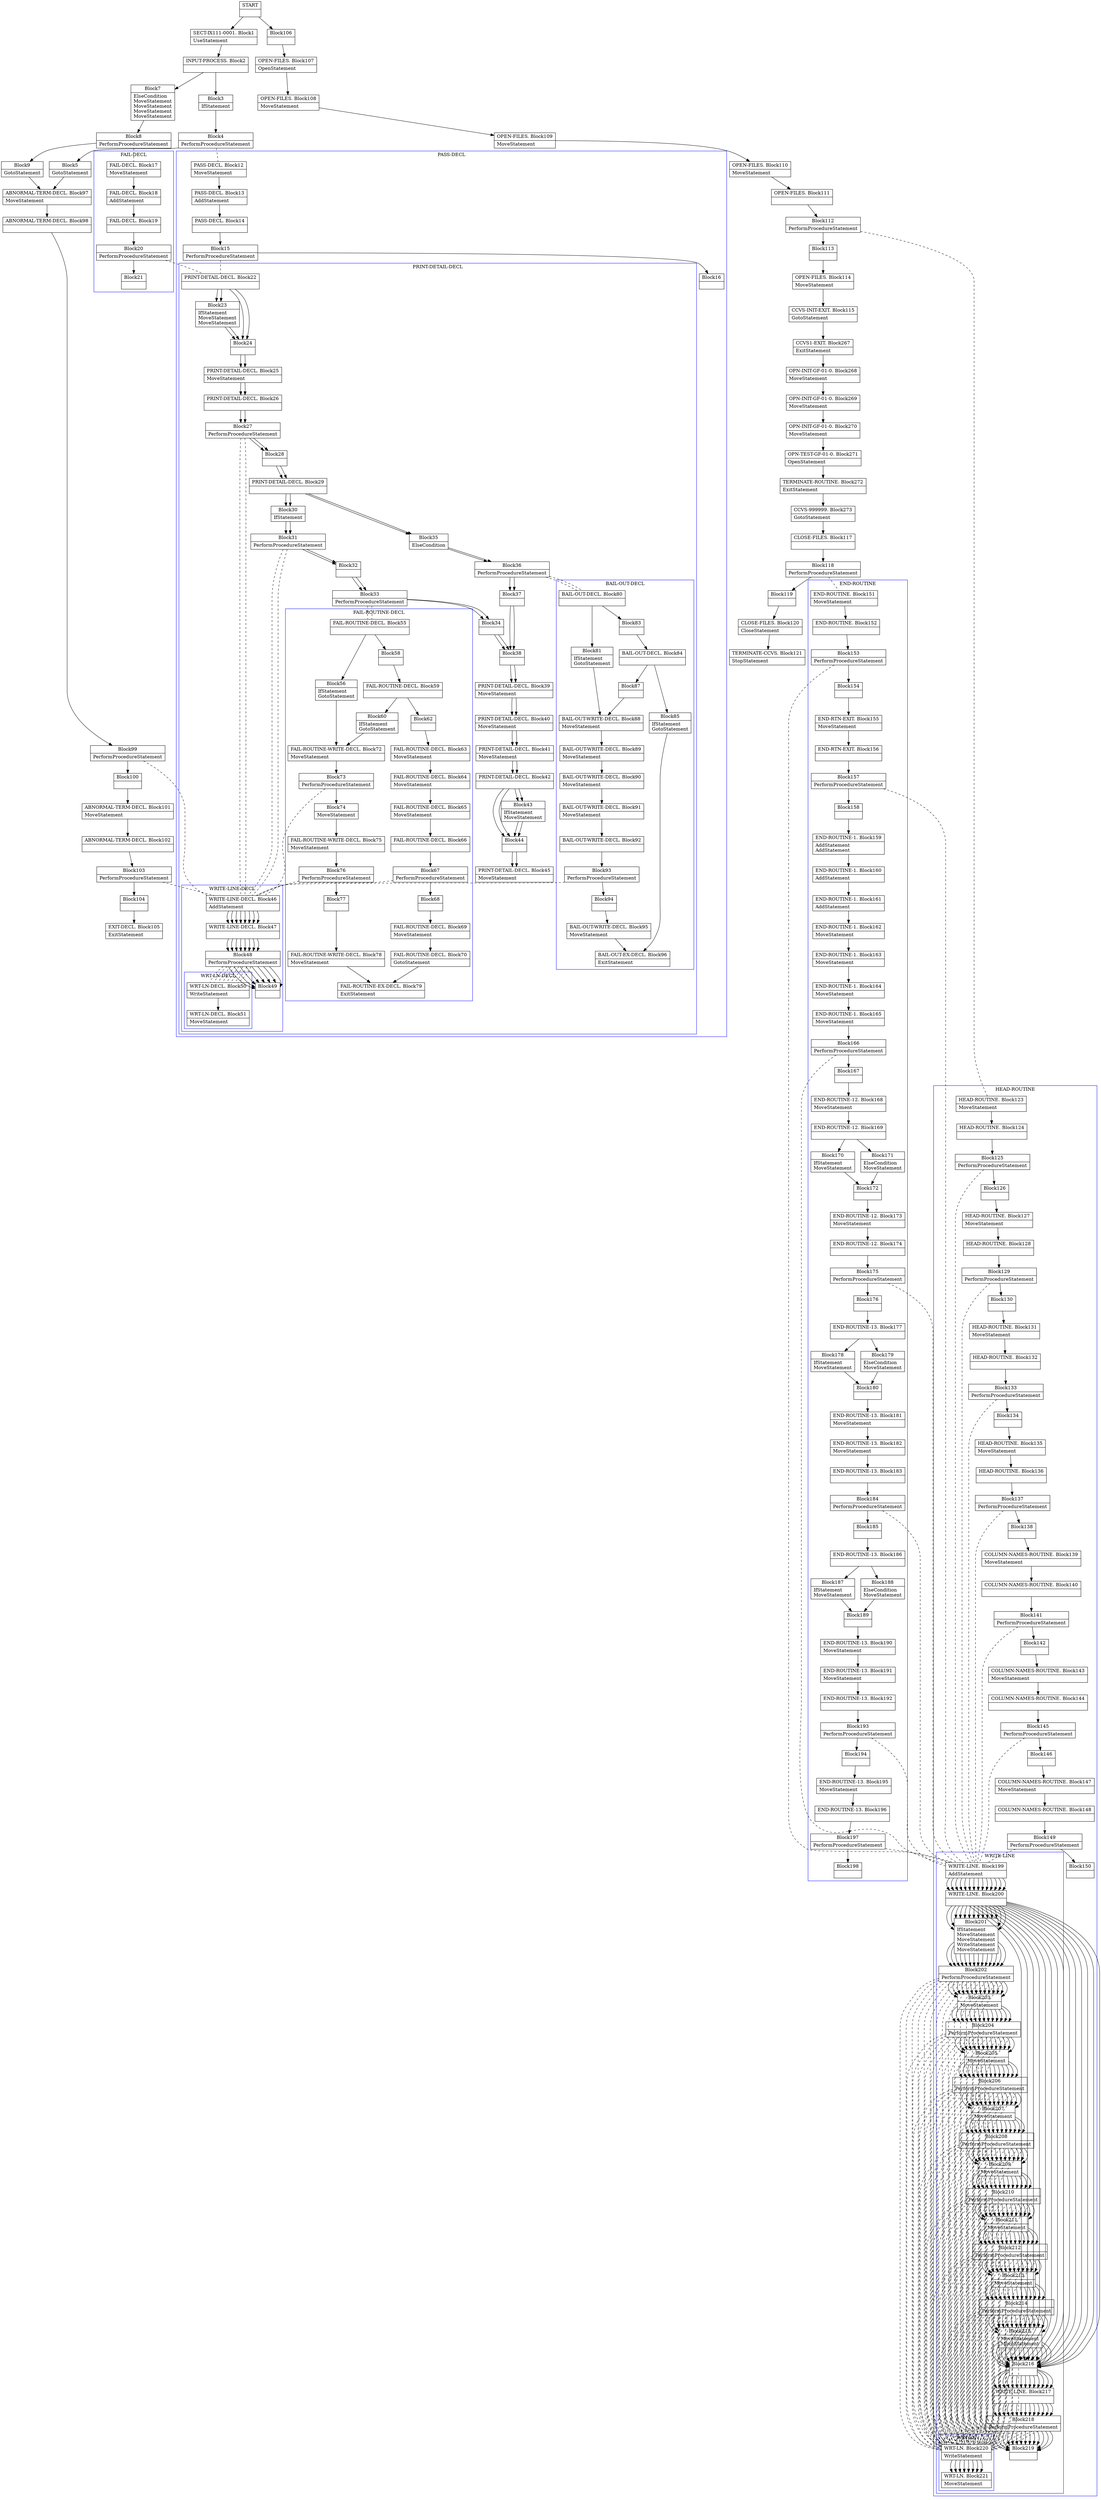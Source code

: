 digraph Cfg {
compound=true;
node [
shape = "record"
]

edge [
arrowtail = "empty"
]
Block0 [
label = "{START|}"
]
Block1 [
label = "{SECT-IX111-0001. Block1|UseStatement\l}"
]
Block2 [
label = "{INPUT-PROCESS. Block2|}"
]
Block3 [
label = "{Block3|IfStatement\l}"
]
Block4 [
label = "{Block4|PerformProcedureStatement\l}"
]
subgraph cluster_1{
color = blue;
label = "PASS-DECL";
Block12 [
label = "{PASS-DECL. Block12|MoveStatement\l}"
]
Block13 [
label = "{PASS-DECL. Block13|AddStatement\l}"
]
Block14 [
label = "{PASS-DECL. Block14|}"
]
Block15 [
label = "{Block15|PerformProcedureStatement\l}"
]
subgraph cluster_3{
color = blue;
label = "PRINT-DETAIL-DECL";
Block22 [
label = "{PRINT-DETAIL-DECL. Block22|}"
]
Block23 [
label = "{Block23|IfStatement\lMoveStatement\lMoveStatement\l}"
]
Block24 [
label = "{Block24|}"
]
Block25 [
label = "{PRINT-DETAIL-DECL. Block25|MoveStatement\l}"
]
Block26 [
label = "{PRINT-DETAIL-DECL. Block26|}"
]
Block27 [
label = "{Block27|PerformProcedureStatement\l}"
]
subgraph cluster_5{
color = blue;
label = "WRITE-LINE-DECL";
Block46 [
label = "{WRITE-LINE-DECL. Block46|AddStatement\l}"
]
Block47 [
label = "{WRITE-LINE-DECL. Block47|}"
]
Block48 [
label = "{Block48|PerformProcedureStatement\l}"
]
subgraph cluster_9{
color = blue;
label = "WRT-LN-DECL";
Block50 [
label = "{WRT-LN-DECL. Block50|WriteStatement\l}"
]
Block51 [
label = "{WRT-LN-DECL. Block51|MoveStatement\l}"
]
Block50 -> Block51

}
Block48 -> Block50 [style=dashed, arrowhead=none]

Block49 [
label = "{Block49|}"
]
Block46 -> Block47
Block47 -> Block48
Block48 -> Block49

}
Block27 -> Block46 [style=dashed, arrowhead=none]

Block28 [
label = "{Block28|}"
]
Block29 [
label = "{PRINT-DETAIL-DECL. Block29|}"
]
Block30 [
label = "{Block30|IfStatement\l}"
]
Block31 [
label = "{Block31|PerformProcedureStatement\l}"
]
subgraph cluster_6{
color = blue;
label = "WRITE-LINE-DECL";
Block46 [
label = "{WRITE-LINE-DECL. Block46|AddStatement\l}"
]
Block47 [
label = "{WRITE-LINE-DECL. Block47|}"
]
Block48 [
label = "{Block48|PerformProcedureStatement\l}"
]
Block48 -> Block50 [style=dashed, arrowhead=none]

Block49 [
label = "{Block49|}"
]
Block46 -> Block47
Block47 -> Block48
Block48 -> Block49

}
Block31 -> Block46 [style=dashed, arrowhead=none]

Block32 [
label = "{Block32|}"
]
Block33 [
label = "{Block33|PerformProcedureStatement\l}"
]
subgraph cluster_7{
color = blue;
label = "FAIL-ROUTINE-DECL";
Block55 [
label = "{FAIL-ROUTINE-DECL. Block55|}"
]
Block56 [
label = "{Block56|IfStatement\lGotoStatement\l}"
]
Block72 [
label = "{FAIL-ROUTINE-WRITE-DECL. Block72|MoveStatement\l}"
]
Block73 [
label = "{Block73|PerformProcedureStatement\l}"
]
subgraph cluster_12{
color = blue;
label = "WRITE-LINE-DECL";
Block46 [
label = "{WRITE-LINE-DECL. Block46|AddStatement\l}"
]
Block47 [
label = "{WRITE-LINE-DECL. Block47|}"
]
Block48 [
label = "{Block48|PerformProcedureStatement\l}"
]
Block48 -> Block50 [style=dashed, arrowhead=none]

Block49 [
label = "{Block49|}"
]
Block46 -> Block47
Block47 -> Block48
Block48 -> Block49

}
Block73 -> Block46 [style=dashed, arrowhead=none]

Block74 [
label = "{Block74|MoveStatement\l}"
]
Block75 [
label = "{FAIL-ROUTINE-WRITE-DECL. Block75|MoveStatement\l}"
]
Block76 [
label = "{Block76|PerformProcedureStatement\l}"
]
subgraph cluster_13{
color = blue;
label = "WRITE-LINE-DECL";
Block46 [
label = "{WRITE-LINE-DECL. Block46|AddStatement\l}"
]
Block47 [
label = "{WRITE-LINE-DECL. Block47|}"
]
Block48 [
label = "{Block48|PerformProcedureStatement\l}"
]
Block48 -> Block50 [style=dashed, arrowhead=none]

Block49 [
label = "{Block49|}"
]
Block46 -> Block47
Block47 -> Block48
Block48 -> Block49

}
Block76 -> Block46 [style=dashed, arrowhead=none]

Block77 [
label = "{Block77|}"
]
Block78 [
label = "{FAIL-ROUTINE-WRITE-DECL. Block78|MoveStatement\l}"
]
Block79 [
label = "{FAIL-ROUTINE-EX-DECL. Block79|ExitStatement\l}"
]
Block58 [
label = "{Block58|}"
]
Block59 [
label = "{FAIL-ROUTINE-DECL. Block59|}"
]
Block60 [
label = "{Block60|IfStatement\lGotoStatement\l}"
]
Block62 [
label = "{Block62|}"
]
Block63 [
label = "{FAIL-ROUTINE-DECL. Block63|MoveStatement\l}"
]
Block64 [
label = "{FAIL-ROUTINE-DECL. Block64|MoveStatement\l}"
]
Block65 [
label = "{FAIL-ROUTINE-DECL. Block65|MoveStatement\l}"
]
Block66 [
label = "{FAIL-ROUTINE-DECL. Block66|}"
]
Block67 [
label = "{Block67|PerformProcedureStatement\l}"
]
subgraph cluster_11{
color = blue;
label = "WRITE-LINE-DECL";
Block46 [
label = "{WRITE-LINE-DECL. Block46|AddStatement\l}"
]
Block47 [
label = "{WRITE-LINE-DECL. Block47|}"
]
Block48 [
label = "{Block48|PerformProcedureStatement\l}"
]
Block48 -> Block50 [style=dashed, arrowhead=none]

Block49 [
label = "{Block49|}"
]
Block46 -> Block47
Block47 -> Block48
Block48 -> Block49

}
Block67 -> Block46 [style=dashed, arrowhead=none]

Block68 [
label = "{Block68|}"
]
Block69 [
label = "{FAIL-ROUTINE-DECL. Block69|MoveStatement\l}"
]
Block70 [
label = "{FAIL-ROUTINE-DECL. Block70|GotoStatement\l}"
]
Block55 -> Block56
Block55 -> Block58
Block56 -> Block72
Block72 -> Block73
Block73 -> Block74
Block74 -> Block75
Block75 -> Block76
Block76 -> Block77
Block77 -> Block78
Block78 -> Block79
Block58 -> Block59
Block59 -> Block60
Block59 -> Block62
Block60 -> Block72
Block62 -> Block63
Block63 -> Block64
Block64 -> Block65
Block65 -> Block66
Block66 -> Block67
Block67 -> Block68
Block68 -> Block69
Block69 -> Block70
Block70 -> Block79

}
Block33 -> Block55 [style=dashed, arrowhead=none]

Block34 [
label = "{Block34|}"
]
Block38 [
label = "{Block38|}"
]
Block39 [
label = "{PRINT-DETAIL-DECL. Block39|MoveStatement\l}"
]
Block40 [
label = "{PRINT-DETAIL-DECL. Block40|MoveStatement\l}"
]
Block41 [
label = "{PRINT-DETAIL-DECL. Block41|MoveStatement\l}"
]
Block42 [
label = "{PRINT-DETAIL-DECL. Block42|}"
]
Block43 [
label = "{Block43|IfStatement\lMoveStatement\l}"
]
Block44 [
label = "{Block44|}"
]
Block45 [
label = "{PRINT-DETAIL-DECL. Block45|MoveStatement\l}"
]
Block35 [
label = "{Block35|ElseCondition\l}"
]
Block36 [
label = "{Block36|PerformProcedureStatement\l}"
]
subgraph cluster_8{
color = blue;
label = "BAIL-OUT-DECL";
Block80 [
label = "{BAIL-OUT-DECL. Block80|}"
]
Block81 [
label = "{Block81|IfStatement\lGotoStatement\l}"
]
Block88 [
label = "{BAIL-OUT-WRITE-DECL. Block88|MoveStatement\l}"
]
Block89 [
label = "{BAIL-OUT-WRITE-DECL. Block89|MoveStatement\l}"
]
Block90 [
label = "{BAIL-OUT-WRITE-DECL. Block90|MoveStatement\l}"
]
Block91 [
label = "{BAIL-OUT-WRITE-DECL. Block91|MoveStatement\l}"
]
Block92 [
label = "{BAIL-OUT-WRITE-DECL. Block92|}"
]
Block93 [
label = "{Block93|PerformProcedureStatement\l}"
]
subgraph cluster_14{
color = blue;
label = "WRITE-LINE-DECL";
Block46 [
label = "{WRITE-LINE-DECL. Block46|AddStatement\l}"
]
Block47 [
label = "{WRITE-LINE-DECL. Block47|}"
]
Block48 [
label = "{Block48|PerformProcedureStatement\l}"
]
Block48 -> Block50 [style=dashed, arrowhead=none]

Block49 [
label = "{Block49|}"
]
Block46 -> Block47
Block47 -> Block48
Block48 -> Block49

}
Block93 -> Block46 [style=dashed, arrowhead=none]

Block94 [
label = "{Block94|}"
]
Block95 [
label = "{BAIL-OUT-WRITE-DECL. Block95|MoveStatement\l}"
]
Block96 [
label = "{BAIL-OUT-EX-DECL. Block96|ExitStatement\l}"
]
Block83 [
label = "{Block83|}"
]
Block84 [
label = "{BAIL-OUT-DECL. Block84|}"
]
Block85 [
label = "{Block85|IfStatement\lGotoStatement\l}"
]
Block87 [
label = "{Block87|}"
]
Block80 -> Block81
Block80 -> Block83
Block81 -> Block88
Block88 -> Block89
Block89 -> Block90
Block90 -> Block91
Block91 -> Block92
Block92 -> Block93
Block93 -> Block94
Block94 -> Block95
Block95 -> Block96
Block83 -> Block84
Block84 -> Block85
Block84 -> Block87
Block85 -> Block96
Block87 -> Block88

}
Block36 -> Block80 [style=dashed, arrowhead=none]

Block37 [
label = "{Block37|}"
]
Block22 -> Block23
Block22 -> Block24
Block23 -> Block24
Block24 -> Block25
Block25 -> Block26
Block26 -> Block27
Block27 -> Block28
Block28 -> Block29
Block29 -> Block30
Block29 -> Block35
Block30 -> Block31
Block31 -> Block32
Block32 -> Block33
Block33 -> Block34
Block34 -> Block38
Block38 -> Block39
Block39 -> Block40
Block40 -> Block41
Block41 -> Block42
Block42 -> Block43
Block42 -> Block44
Block43 -> Block44
Block44 -> Block45
Block35 -> Block36
Block36 -> Block37
Block37 -> Block38

}
Block15 -> Block22 [style=dashed, arrowhead=none]

Block16 [
label = "{Block16|}"
]
Block12 -> Block13
Block13 -> Block14
Block14 -> Block15
Block15 -> Block16

}
Block4 -> Block12 [style=dashed, arrowhead=none]

Block5 [
label = "{Block5|GotoStatement\l}"
]
Block97 [
label = "{ABNORMAL-TERM-DECL. Block97|MoveStatement\l}"
]
Block98 [
label = "{ABNORMAL-TERM-DECL. Block98|}"
]
Block99 [
label = "{Block99|PerformProcedureStatement\l}"
]
subgraph cluster_15{
color = blue;
label = "WRITE-LINE-DECL";
Block46 [
label = "{WRITE-LINE-DECL. Block46|AddStatement\l}"
]
Block47 [
label = "{WRITE-LINE-DECL. Block47|}"
]
Block48 [
label = "{Block48|PerformProcedureStatement\l}"
]
Block48 -> Block50 [style=dashed, arrowhead=none]

Block49 [
label = "{Block49|}"
]
Block46 -> Block47
Block47 -> Block48
Block48 -> Block49

}
Block99 -> Block46 [style=dashed, arrowhead=none]

Block100 [
label = "{Block100|}"
]
Block101 [
label = "{ABNORMAL-TERM-DECL. Block101|MoveStatement\l}"
]
Block102 [
label = "{ABNORMAL-TERM-DECL. Block102|}"
]
Block103 [
label = "{Block103|PerformProcedureStatement\l}"
]
subgraph cluster_16{
color = blue;
label = "WRITE-LINE-DECL";
Block46 [
label = "{WRITE-LINE-DECL. Block46|AddStatement\l}"
]
Block47 [
label = "{WRITE-LINE-DECL. Block47|}"
]
Block48 [
label = "{Block48|PerformProcedureStatement\l}"
]
Block48 -> Block50 [style=dashed, arrowhead=none]

Block49 [
label = "{Block49|}"
]
Block46 -> Block47
Block47 -> Block48
Block48 -> Block49

}
Block103 -> Block46 [style=dashed, arrowhead=none]

Block104 [
label = "{Block104|}"
]
Block105 [
label = "{EXIT-DECL. Block105|ExitStatement\l}"
]
Block7 [
label = "{Block7|ElseCondition\lMoveStatement\lMoveStatement\lMoveStatement\lMoveStatement\l}"
]
Block8 [
label = "{Block8|PerformProcedureStatement\l}"
]
subgraph cluster_2{
color = blue;
label = "FAIL-DECL";
Block17 [
label = "{FAIL-DECL. Block17|MoveStatement\l}"
]
Block18 [
label = "{FAIL-DECL. Block18|AddStatement\l}"
]
Block19 [
label = "{FAIL-DECL. Block19|}"
]
Block20 [
label = "{Block20|PerformProcedureStatement\l}"
]
subgraph cluster_4{
color = blue;
label = "PRINT-DETAIL-DECL";
Block22 [
label = "{PRINT-DETAIL-DECL. Block22|}"
]
Block23 [
label = "{Block23|IfStatement\lMoveStatement\lMoveStatement\l}"
]
Block24 [
label = "{Block24|}"
]
Block25 [
label = "{PRINT-DETAIL-DECL. Block25|MoveStatement\l}"
]
Block26 [
label = "{PRINT-DETAIL-DECL. Block26|}"
]
Block27 [
label = "{Block27|PerformProcedureStatement\l}"
]
Block27 -> Block46 [style=dashed, arrowhead=none]

Block28 [
label = "{Block28|}"
]
Block29 [
label = "{PRINT-DETAIL-DECL. Block29|}"
]
Block30 [
label = "{Block30|IfStatement\l}"
]
Block31 [
label = "{Block31|PerformProcedureStatement\l}"
]
Block31 -> Block46 [style=dashed, arrowhead=none]

Block32 [
label = "{Block32|}"
]
Block33 [
label = "{Block33|PerformProcedureStatement\l}"
]
Block33 -> Block55 [style=dashed, arrowhead=none]

Block34 [
label = "{Block34|}"
]
Block38 [
label = "{Block38|}"
]
Block39 [
label = "{PRINT-DETAIL-DECL. Block39|MoveStatement\l}"
]
Block40 [
label = "{PRINT-DETAIL-DECL. Block40|MoveStatement\l}"
]
Block41 [
label = "{PRINT-DETAIL-DECL. Block41|MoveStatement\l}"
]
Block42 [
label = "{PRINT-DETAIL-DECL. Block42|}"
]
Block43 [
label = "{Block43|IfStatement\lMoveStatement\l}"
]
Block44 [
label = "{Block44|}"
]
Block45 [
label = "{PRINT-DETAIL-DECL. Block45|MoveStatement\l}"
]
Block35 [
label = "{Block35|ElseCondition\l}"
]
Block36 [
label = "{Block36|PerformProcedureStatement\l}"
]
Block36 -> Block80 [style=dashed, arrowhead=none]

Block37 [
label = "{Block37|}"
]
Block22 -> Block23
Block22 -> Block24
Block23 -> Block24
Block24 -> Block25
Block25 -> Block26
Block26 -> Block27
Block27 -> Block28
Block28 -> Block29
Block29 -> Block30
Block29 -> Block35
Block30 -> Block31
Block31 -> Block32
Block32 -> Block33
Block33 -> Block34
Block34 -> Block38
Block38 -> Block39
Block39 -> Block40
Block40 -> Block41
Block41 -> Block42
Block42 -> Block43
Block42 -> Block44
Block43 -> Block44
Block44 -> Block45
Block35 -> Block36
Block36 -> Block37
Block37 -> Block38

}
Block20 -> Block22 [style=dashed, arrowhead=none]

Block21 [
label = "{Block21|}"
]
Block17 -> Block18
Block18 -> Block19
Block19 -> Block20
Block20 -> Block21

}
Block8 -> Block17 [style=dashed, arrowhead=none]

Block9 [
label = "{Block9|GotoStatement\l}"
]
Block106 [
label = "{Block106|}"
]
Block107 [
label = "{OPEN-FILES. Block107|OpenStatement\l}"
]
Block108 [
label = "{OPEN-FILES. Block108|MoveStatement\l}"
]
Block109 [
label = "{OPEN-FILES. Block109|MoveStatement\l}"
]
Block110 [
label = "{OPEN-FILES. Block110|MoveStatement\l}"
]
Block111 [
label = "{OPEN-FILES. Block111|}"
]
Block112 [
label = "{Block112|PerformProcedureStatement\l}"
]
subgraph cluster_17{
color = blue;
label = "HEAD-ROUTINE";
Block123 [
label = "{HEAD-ROUTINE. Block123|MoveStatement\l}"
]
Block124 [
label = "{HEAD-ROUTINE. Block124|}"
]
Block125 [
label = "{Block125|PerformProcedureStatement\l}"
]
subgraph cluster_19{
color = blue;
label = "WRITE-LINE";
Block199 [
label = "{WRITE-LINE. Block199|AddStatement\l}"
]
Block200 [
label = "{WRITE-LINE. Block200|}"
]
Block201 [
label = "{Block201|IfStatement\lMoveStatement\lMoveStatement\lWriteStatement\lMoveStatement\l}"
]
Block202 [
label = "{Block202|PerformProcedureStatement\l}"
]
subgraph cluster_33{
color = blue;
label = "WRT-LN";
Block220 [
label = "{WRT-LN. Block220|WriteStatement\l}"
]
Block221 [
label = "{WRT-LN. Block221|MoveStatement\l}"
]
Block220 -> Block221

}
Block202 -> Block220 [style=dashed, arrowhead=none]

Block203 [
label = "{Block203|MoveStatement\l}"
]
Block204 [
label = "{Block204|PerformProcedureStatement\l}"
]
subgraph cluster_34{
color = blue;
label = "WRT-LN";
Block220 [
label = "{WRT-LN. Block220|WriteStatement\l}"
]
Block221 [
label = "{WRT-LN. Block221|MoveStatement\l}"
]
Block220 -> Block221

}
Block204 -> Block220 [style=dashed, arrowhead=none]

Block205 [
label = "{Block205|MoveStatement\l}"
]
Block206 [
label = "{Block206|PerformProcedureStatement\l}"
]
subgraph cluster_35{
color = blue;
label = "WRT-LN";
Block220 [
label = "{WRT-LN. Block220|WriteStatement\l}"
]
Block221 [
label = "{WRT-LN. Block221|MoveStatement\l}"
]
Block220 -> Block221

}
Block206 -> Block220 [style=dashed, arrowhead=none]

Block207 [
label = "{Block207|MoveStatement\l}"
]
Block208 [
label = "{Block208|PerformProcedureStatement\l}"
]
subgraph cluster_36{
color = blue;
label = "WRT-LN";
Block220 [
label = "{WRT-LN. Block220|WriteStatement\l}"
]
Block221 [
label = "{WRT-LN. Block221|MoveStatement\l}"
]
Block220 -> Block221

}
Block208 -> Block220 [style=dashed, arrowhead=none]

Block209 [
label = "{Block209|MoveStatement\l}"
]
Block210 [
label = "{Block210|PerformProcedureStatement\l}"
]
subgraph cluster_37{
color = blue;
label = "WRT-LN";
Block220 [
label = "{WRT-LN. Block220|WriteStatement\l}"
]
Block221 [
label = "{WRT-LN. Block221|MoveStatement\l}"
]
Block220 -> Block221

}
Block210 -> Block220 [style=dashed, arrowhead=none]

Block211 [
label = "{Block211|MoveStatement\l}"
]
Block212 [
label = "{Block212|PerformProcedureStatement\l}"
]
subgraph cluster_38{
color = blue;
label = "WRT-LN";
Block220 [
label = "{WRT-LN. Block220|WriteStatement\l}"
]
Block221 [
label = "{WRT-LN. Block221|MoveStatement\l}"
]
Block220 -> Block221

}
Block212 -> Block220 [style=dashed, arrowhead=none]

Block213 [
label = "{Block213|MoveStatement\l}"
]
Block214 [
label = "{Block214|PerformProcedureStatement\l}"
]
subgraph cluster_39{
color = blue;
label = "WRT-LN";
Block220 [
label = "{WRT-LN. Block220|WriteStatement\l}"
]
Block221 [
label = "{WRT-LN. Block221|MoveStatement\l}"
]
Block220 -> Block221

}
Block214 -> Block220 [style=dashed, arrowhead=none]

Block215 [
label = "{Block215|MoveStatement\lMoveStatement\l}"
]
Block216 [
label = "{Block216|}"
]
Block217 [
label = "{WRITE-LINE. Block217|}"
]
Block218 [
label = "{Block218|PerformProcedureStatement\l}"
]
subgraph cluster_40{
color = blue;
label = "WRT-LN";
Block220 [
label = "{WRT-LN. Block220|WriteStatement\l}"
]
Block221 [
label = "{WRT-LN. Block221|MoveStatement\l}"
]
Block220 -> Block221

}
Block218 -> Block220 [style=dashed, arrowhead=none]

Block219 [
label = "{Block219|}"
]
Block199 -> Block200
Block200 -> Block201
Block200 -> Block216
Block201 -> Block202
Block202 -> Block203
Block203 -> Block204
Block204 -> Block205
Block205 -> Block206
Block206 -> Block207
Block207 -> Block208
Block208 -> Block209
Block209 -> Block210
Block210 -> Block211
Block211 -> Block212
Block212 -> Block213
Block213 -> Block214
Block214 -> Block215
Block215 -> Block216
Block216 -> Block217
Block217 -> Block218
Block218 -> Block219

}
Block125 -> Block199 [style=dashed, arrowhead=none]

Block126 [
label = "{Block126|}"
]
Block127 [
label = "{HEAD-ROUTINE. Block127|MoveStatement\l}"
]
Block128 [
label = "{HEAD-ROUTINE. Block128|}"
]
Block129 [
label = "{Block129|PerformProcedureStatement\l}"
]
subgraph cluster_20{
color = blue;
label = "WRITE-LINE";
Block199 [
label = "{WRITE-LINE. Block199|AddStatement\l}"
]
Block200 [
label = "{WRITE-LINE. Block200|}"
]
Block201 [
label = "{Block201|IfStatement\lMoveStatement\lMoveStatement\lWriteStatement\lMoveStatement\l}"
]
Block202 [
label = "{Block202|PerformProcedureStatement\l}"
]
Block202 -> Block220 [style=dashed, arrowhead=none]

Block203 [
label = "{Block203|MoveStatement\l}"
]
Block204 [
label = "{Block204|PerformProcedureStatement\l}"
]
Block204 -> Block220 [style=dashed, arrowhead=none]

Block205 [
label = "{Block205|MoveStatement\l}"
]
Block206 [
label = "{Block206|PerformProcedureStatement\l}"
]
Block206 -> Block220 [style=dashed, arrowhead=none]

Block207 [
label = "{Block207|MoveStatement\l}"
]
Block208 [
label = "{Block208|PerformProcedureStatement\l}"
]
Block208 -> Block220 [style=dashed, arrowhead=none]

Block209 [
label = "{Block209|MoveStatement\l}"
]
Block210 [
label = "{Block210|PerformProcedureStatement\l}"
]
Block210 -> Block220 [style=dashed, arrowhead=none]

Block211 [
label = "{Block211|MoveStatement\l}"
]
Block212 [
label = "{Block212|PerformProcedureStatement\l}"
]
Block212 -> Block220 [style=dashed, arrowhead=none]

Block213 [
label = "{Block213|MoveStatement\l}"
]
Block214 [
label = "{Block214|PerformProcedureStatement\l}"
]
Block214 -> Block220 [style=dashed, arrowhead=none]

Block215 [
label = "{Block215|MoveStatement\lMoveStatement\l}"
]
Block216 [
label = "{Block216|}"
]
Block217 [
label = "{WRITE-LINE. Block217|}"
]
Block218 [
label = "{Block218|PerformProcedureStatement\l}"
]
Block218 -> Block220 [style=dashed, arrowhead=none]

Block219 [
label = "{Block219|}"
]
Block199 -> Block200
Block200 -> Block201
Block200 -> Block216
Block201 -> Block202
Block202 -> Block203
Block203 -> Block204
Block204 -> Block205
Block205 -> Block206
Block206 -> Block207
Block207 -> Block208
Block208 -> Block209
Block209 -> Block210
Block210 -> Block211
Block211 -> Block212
Block212 -> Block213
Block213 -> Block214
Block214 -> Block215
Block215 -> Block216
Block216 -> Block217
Block217 -> Block218
Block218 -> Block219

}
Block129 -> Block199 [style=dashed, arrowhead=none]

Block130 [
label = "{Block130|}"
]
Block131 [
label = "{HEAD-ROUTINE. Block131|MoveStatement\l}"
]
Block132 [
label = "{HEAD-ROUTINE. Block132|}"
]
Block133 [
label = "{Block133|PerformProcedureStatement\l}"
]
subgraph cluster_21{
color = blue;
label = "WRITE-LINE";
Block199 [
label = "{WRITE-LINE. Block199|AddStatement\l}"
]
Block200 [
label = "{WRITE-LINE. Block200|}"
]
Block201 [
label = "{Block201|IfStatement\lMoveStatement\lMoveStatement\lWriteStatement\lMoveStatement\l}"
]
Block202 [
label = "{Block202|PerformProcedureStatement\l}"
]
Block202 -> Block220 [style=dashed, arrowhead=none]

Block203 [
label = "{Block203|MoveStatement\l}"
]
Block204 [
label = "{Block204|PerformProcedureStatement\l}"
]
Block204 -> Block220 [style=dashed, arrowhead=none]

Block205 [
label = "{Block205|MoveStatement\l}"
]
Block206 [
label = "{Block206|PerformProcedureStatement\l}"
]
Block206 -> Block220 [style=dashed, arrowhead=none]

Block207 [
label = "{Block207|MoveStatement\l}"
]
Block208 [
label = "{Block208|PerformProcedureStatement\l}"
]
Block208 -> Block220 [style=dashed, arrowhead=none]

Block209 [
label = "{Block209|MoveStatement\l}"
]
Block210 [
label = "{Block210|PerformProcedureStatement\l}"
]
Block210 -> Block220 [style=dashed, arrowhead=none]

Block211 [
label = "{Block211|MoveStatement\l}"
]
Block212 [
label = "{Block212|PerformProcedureStatement\l}"
]
Block212 -> Block220 [style=dashed, arrowhead=none]

Block213 [
label = "{Block213|MoveStatement\l}"
]
Block214 [
label = "{Block214|PerformProcedureStatement\l}"
]
Block214 -> Block220 [style=dashed, arrowhead=none]

Block215 [
label = "{Block215|MoveStatement\lMoveStatement\l}"
]
Block216 [
label = "{Block216|}"
]
Block217 [
label = "{WRITE-LINE. Block217|}"
]
Block218 [
label = "{Block218|PerformProcedureStatement\l}"
]
Block218 -> Block220 [style=dashed, arrowhead=none]

Block219 [
label = "{Block219|}"
]
Block199 -> Block200
Block200 -> Block201
Block200 -> Block216
Block201 -> Block202
Block202 -> Block203
Block203 -> Block204
Block204 -> Block205
Block205 -> Block206
Block206 -> Block207
Block207 -> Block208
Block208 -> Block209
Block209 -> Block210
Block210 -> Block211
Block211 -> Block212
Block212 -> Block213
Block213 -> Block214
Block214 -> Block215
Block215 -> Block216
Block216 -> Block217
Block217 -> Block218
Block218 -> Block219

}
Block133 -> Block199 [style=dashed, arrowhead=none]

Block134 [
label = "{Block134|}"
]
Block135 [
label = "{HEAD-ROUTINE. Block135|MoveStatement\l}"
]
Block136 [
label = "{HEAD-ROUTINE. Block136|}"
]
Block137 [
label = "{Block137|PerformProcedureStatement\l}"
]
subgraph cluster_22{
color = blue;
label = "WRITE-LINE";
Block199 [
label = "{WRITE-LINE. Block199|AddStatement\l}"
]
Block200 [
label = "{WRITE-LINE. Block200|}"
]
Block201 [
label = "{Block201|IfStatement\lMoveStatement\lMoveStatement\lWriteStatement\lMoveStatement\l}"
]
Block202 [
label = "{Block202|PerformProcedureStatement\l}"
]
Block202 -> Block220 [style=dashed, arrowhead=none]

Block203 [
label = "{Block203|MoveStatement\l}"
]
Block204 [
label = "{Block204|PerformProcedureStatement\l}"
]
Block204 -> Block220 [style=dashed, arrowhead=none]

Block205 [
label = "{Block205|MoveStatement\l}"
]
Block206 [
label = "{Block206|PerformProcedureStatement\l}"
]
Block206 -> Block220 [style=dashed, arrowhead=none]

Block207 [
label = "{Block207|MoveStatement\l}"
]
Block208 [
label = "{Block208|PerformProcedureStatement\l}"
]
Block208 -> Block220 [style=dashed, arrowhead=none]

Block209 [
label = "{Block209|MoveStatement\l}"
]
Block210 [
label = "{Block210|PerformProcedureStatement\l}"
]
Block210 -> Block220 [style=dashed, arrowhead=none]

Block211 [
label = "{Block211|MoveStatement\l}"
]
Block212 [
label = "{Block212|PerformProcedureStatement\l}"
]
Block212 -> Block220 [style=dashed, arrowhead=none]

Block213 [
label = "{Block213|MoveStatement\l}"
]
Block214 [
label = "{Block214|PerformProcedureStatement\l}"
]
Block214 -> Block220 [style=dashed, arrowhead=none]

Block215 [
label = "{Block215|MoveStatement\lMoveStatement\l}"
]
Block216 [
label = "{Block216|}"
]
Block217 [
label = "{WRITE-LINE. Block217|}"
]
Block218 [
label = "{Block218|PerformProcedureStatement\l}"
]
Block218 -> Block220 [style=dashed, arrowhead=none]

Block219 [
label = "{Block219|}"
]
Block199 -> Block200
Block200 -> Block201
Block200 -> Block216
Block201 -> Block202
Block202 -> Block203
Block203 -> Block204
Block204 -> Block205
Block205 -> Block206
Block206 -> Block207
Block207 -> Block208
Block208 -> Block209
Block209 -> Block210
Block210 -> Block211
Block211 -> Block212
Block212 -> Block213
Block213 -> Block214
Block214 -> Block215
Block215 -> Block216
Block216 -> Block217
Block217 -> Block218
Block218 -> Block219

}
Block137 -> Block199 [style=dashed, arrowhead=none]

Block138 [
label = "{Block138|}"
]
Block139 [
label = "{COLUMN-NAMES-ROUTINE. Block139|MoveStatement\l}"
]
Block140 [
label = "{COLUMN-NAMES-ROUTINE. Block140|}"
]
Block141 [
label = "{Block141|PerformProcedureStatement\l}"
]
subgraph cluster_23{
color = blue;
label = "WRITE-LINE";
Block199 [
label = "{WRITE-LINE. Block199|AddStatement\l}"
]
Block200 [
label = "{WRITE-LINE. Block200|}"
]
Block201 [
label = "{Block201|IfStatement\lMoveStatement\lMoveStatement\lWriteStatement\lMoveStatement\l}"
]
Block202 [
label = "{Block202|PerformProcedureStatement\l}"
]
Block202 -> Block220 [style=dashed, arrowhead=none]

Block203 [
label = "{Block203|MoveStatement\l}"
]
Block204 [
label = "{Block204|PerformProcedureStatement\l}"
]
Block204 -> Block220 [style=dashed, arrowhead=none]

Block205 [
label = "{Block205|MoveStatement\l}"
]
Block206 [
label = "{Block206|PerformProcedureStatement\l}"
]
Block206 -> Block220 [style=dashed, arrowhead=none]

Block207 [
label = "{Block207|MoveStatement\l}"
]
Block208 [
label = "{Block208|PerformProcedureStatement\l}"
]
Block208 -> Block220 [style=dashed, arrowhead=none]

Block209 [
label = "{Block209|MoveStatement\l}"
]
Block210 [
label = "{Block210|PerformProcedureStatement\l}"
]
Block210 -> Block220 [style=dashed, arrowhead=none]

Block211 [
label = "{Block211|MoveStatement\l}"
]
Block212 [
label = "{Block212|PerformProcedureStatement\l}"
]
Block212 -> Block220 [style=dashed, arrowhead=none]

Block213 [
label = "{Block213|MoveStatement\l}"
]
Block214 [
label = "{Block214|PerformProcedureStatement\l}"
]
Block214 -> Block220 [style=dashed, arrowhead=none]

Block215 [
label = "{Block215|MoveStatement\lMoveStatement\l}"
]
Block216 [
label = "{Block216|}"
]
Block217 [
label = "{WRITE-LINE. Block217|}"
]
Block218 [
label = "{Block218|PerformProcedureStatement\l}"
]
Block218 -> Block220 [style=dashed, arrowhead=none]

Block219 [
label = "{Block219|}"
]
Block199 -> Block200
Block200 -> Block201
Block200 -> Block216
Block201 -> Block202
Block202 -> Block203
Block203 -> Block204
Block204 -> Block205
Block205 -> Block206
Block206 -> Block207
Block207 -> Block208
Block208 -> Block209
Block209 -> Block210
Block210 -> Block211
Block211 -> Block212
Block212 -> Block213
Block213 -> Block214
Block214 -> Block215
Block215 -> Block216
Block216 -> Block217
Block217 -> Block218
Block218 -> Block219

}
Block141 -> Block199 [style=dashed, arrowhead=none]

Block142 [
label = "{Block142|}"
]
Block143 [
label = "{COLUMN-NAMES-ROUTINE. Block143|MoveStatement\l}"
]
Block144 [
label = "{COLUMN-NAMES-ROUTINE. Block144|}"
]
Block145 [
label = "{Block145|PerformProcedureStatement\l}"
]
subgraph cluster_24{
color = blue;
label = "WRITE-LINE";
Block199 [
label = "{WRITE-LINE. Block199|AddStatement\l}"
]
Block200 [
label = "{WRITE-LINE. Block200|}"
]
Block201 [
label = "{Block201|IfStatement\lMoveStatement\lMoveStatement\lWriteStatement\lMoveStatement\l}"
]
Block202 [
label = "{Block202|PerformProcedureStatement\l}"
]
Block202 -> Block220 [style=dashed, arrowhead=none]

Block203 [
label = "{Block203|MoveStatement\l}"
]
Block204 [
label = "{Block204|PerformProcedureStatement\l}"
]
Block204 -> Block220 [style=dashed, arrowhead=none]

Block205 [
label = "{Block205|MoveStatement\l}"
]
Block206 [
label = "{Block206|PerformProcedureStatement\l}"
]
Block206 -> Block220 [style=dashed, arrowhead=none]

Block207 [
label = "{Block207|MoveStatement\l}"
]
Block208 [
label = "{Block208|PerformProcedureStatement\l}"
]
Block208 -> Block220 [style=dashed, arrowhead=none]

Block209 [
label = "{Block209|MoveStatement\l}"
]
Block210 [
label = "{Block210|PerformProcedureStatement\l}"
]
Block210 -> Block220 [style=dashed, arrowhead=none]

Block211 [
label = "{Block211|MoveStatement\l}"
]
Block212 [
label = "{Block212|PerformProcedureStatement\l}"
]
Block212 -> Block220 [style=dashed, arrowhead=none]

Block213 [
label = "{Block213|MoveStatement\l}"
]
Block214 [
label = "{Block214|PerformProcedureStatement\l}"
]
Block214 -> Block220 [style=dashed, arrowhead=none]

Block215 [
label = "{Block215|MoveStatement\lMoveStatement\l}"
]
Block216 [
label = "{Block216|}"
]
Block217 [
label = "{WRITE-LINE. Block217|}"
]
Block218 [
label = "{Block218|PerformProcedureStatement\l}"
]
Block218 -> Block220 [style=dashed, arrowhead=none]

Block219 [
label = "{Block219|}"
]
Block199 -> Block200
Block200 -> Block201
Block200 -> Block216
Block201 -> Block202
Block202 -> Block203
Block203 -> Block204
Block204 -> Block205
Block205 -> Block206
Block206 -> Block207
Block207 -> Block208
Block208 -> Block209
Block209 -> Block210
Block210 -> Block211
Block211 -> Block212
Block212 -> Block213
Block213 -> Block214
Block214 -> Block215
Block215 -> Block216
Block216 -> Block217
Block217 -> Block218
Block218 -> Block219

}
Block145 -> Block199 [style=dashed, arrowhead=none]

Block146 [
label = "{Block146|}"
]
Block147 [
label = "{COLUMN-NAMES-ROUTINE. Block147|MoveStatement\l}"
]
Block148 [
label = "{COLUMN-NAMES-ROUTINE. Block148|}"
]
Block149 [
label = "{Block149|PerformProcedureStatement\l}"
]
subgraph cluster_25{
color = blue;
label = "WRITE-LINE";
Block199 [
label = "{WRITE-LINE. Block199|AddStatement\l}"
]
Block200 [
label = "{WRITE-LINE. Block200|}"
]
Block201 [
label = "{Block201|IfStatement\lMoveStatement\lMoveStatement\lWriteStatement\lMoveStatement\l}"
]
Block202 [
label = "{Block202|PerformProcedureStatement\l}"
]
Block202 -> Block220 [style=dashed, arrowhead=none]

Block203 [
label = "{Block203|MoveStatement\l}"
]
Block204 [
label = "{Block204|PerformProcedureStatement\l}"
]
Block204 -> Block220 [style=dashed, arrowhead=none]

Block205 [
label = "{Block205|MoveStatement\l}"
]
Block206 [
label = "{Block206|PerformProcedureStatement\l}"
]
Block206 -> Block220 [style=dashed, arrowhead=none]

Block207 [
label = "{Block207|MoveStatement\l}"
]
Block208 [
label = "{Block208|PerformProcedureStatement\l}"
]
Block208 -> Block220 [style=dashed, arrowhead=none]

Block209 [
label = "{Block209|MoveStatement\l}"
]
Block210 [
label = "{Block210|PerformProcedureStatement\l}"
]
Block210 -> Block220 [style=dashed, arrowhead=none]

Block211 [
label = "{Block211|MoveStatement\l}"
]
Block212 [
label = "{Block212|PerformProcedureStatement\l}"
]
Block212 -> Block220 [style=dashed, arrowhead=none]

Block213 [
label = "{Block213|MoveStatement\l}"
]
Block214 [
label = "{Block214|PerformProcedureStatement\l}"
]
Block214 -> Block220 [style=dashed, arrowhead=none]

Block215 [
label = "{Block215|MoveStatement\lMoveStatement\l}"
]
Block216 [
label = "{Block216|}"
]
Block217 [
label = "{WRITE-LINE. Block217|}"
]
Block218 [
label = "{Block218|PerformProcedureStatement\l}"
]
Block218 -> Block220 [style=dashed, arrowhead=none]

Block219 [
label = "{Block219|}"
]
Block199 -> Block200
Block200 -> Block201
Block200 -> Block216
Block201 -> Block202
Block202 -> Block203
Block203 -> Block204
Block204 -> Block205
Block205 -> Block206
Block206 -> Block207
Block207 -> Block208
Block208 -> Block209
Block209 -> Block210
Block210 -> Block211
Block211 -> Block212
Block212 -> Block213
Block213 -> Block214
Block214 -> Block215
Block215 -> Block216
Block216 -> Block217
Block217 -> Block218
Block218 -> Block219

}
Block149 -> Block199 [style=dashed, arrowhead=none]

Block150 [
label = "{Block150|}"
]
Block123 -> Block124
Block124 -> Block125
Block125 -> Block126
Block126 -> Block127
Block127 -> Block128
Block128 -> Block129
Block129 -> Block130
Block130 -> Block131
Block131 -> Block132
Block132 -> Block133
Block133 -> Block134
Block134 -> Block135
Block135 -> Block136
Block136 -> Block137
Block137 -> Block138
Block138 -> Block139
Block139 -> Block140
Block140 -> Block141
Block141 -> Block142
Block142 -> Block143
Block143 -> Block144
Block144 -> Block145
Block145 -> Block146
Block146 -> Block147
Block147 -> Block148
Block148 -> Block149
Block149 -> Block150

}
Block112 -> Block123 [style=dashed, arrowhead=none]

Block113 [
label = "{Block113|}"
]
Block114 [
label = "{OPEN-FILES. Block114|MoveStatement\l}"
]
Block115 [
label = "{CCVS-INIT-EXIT. Block115|GotoStatement\l}"
]
Block267 [
label = "{CCVS1-EXIT. Block267|ExitStatement\l}"
]
Block268 [
label = "{OPN-INIT-GF-01-0. Block268|MoveStatement\l}"
]
Block269 [
label = "{OPN-INIT-GF-01-0. Block269|MoveStatement\l}"
]
Block270 [
label = "{OPN-INIT-GF-01-0. Block270|MoveStatement\l}"
]
Block271 [
label = "{OPN-TEST-GF-01-0. Block271|OpenStatement\l}"
]
Block272 [
label = "{TERMINATE-ROUTINE. Block272|ExitStatement\l}"
]
Block273 [
label = "{CCVS-999999. Block273|GotoStatement\l}"
]
Block117 [
label = "{CLOSE-FILES. Block117|}"
]
Block118 [
label = "{Block118|PerformProcedureStatement\l}"
]
subgraph cluster_18{
color = blue;
label = "END-ROUTINE";
Block151 [
label = "{END-ROUTINE. Block151|MoveStatement\l}"
]
Block152 [
label = "{END-ROUTINE. Block152|}"
]
Block153 [
label = "{Block153|PerformProcedureStatement\l}"
]
subgraph cluster_26{
color = blue;
label = "WRITE-LINE";
Block199 [
label = "{WRITE-LINE. Block199|AddStatement\l}"
]
Block200 [
label = "{WRITE-LINE. Block200|}"
]
Block201 [
label = "{Block201|IfStatement\lMoveStatement\lMoveStatement\lWriteStatement\lMoveStatement\l}"
]
Block202 [
label = "{Block202|PerformProcedureStatement\l}"
]
Block202 -> Block220 [style=dashed, arrowhead=none]

Block203 [
label = "{Block203|MoveStatement\l}"
]
Block204 [
label = "{Block204|PerformProcedureStatement\l}"
]
Block204 -> Block220 [style=dashed, arrowhead=none]

Block205 [
label = "{Block205|MoveStatement\l}"
]
Block206 [
label = "{Block206|PerformProcedureStatement\l}"
]
Block206 -> Block220 [style=dashed, arrowhead=none]

Block207 [
label = "{Block207|MoveStatement\l}"
]
Block208 [
label = "{Block208|PerformProcedureStatement\l}"
]
Block208 -> Block220 [style=dashed, arrowhead=none]

Block209 [
label = "{Block209|MoveStatement\l}"
]
Block210 [
label = "{Block210|PerformProcedureStatement\l}"
]
Block210 -> Block220 [style=dashed, arrowhead=none]

Block211 [
label = "{Block211|MoveStatement\l}"
]
Block212 [
label = "{Block212|PerformProcedureStatement\l}"
]
Block212 -> Block220 [style=dashed, arrowhead=none]

Block213 [
label = "{Block213|MoveStatement\l}"
]
Block214 [
label = "{Block214|PerformProcedureStatement\l}"
]
Block214 -> Block220 [style=dashed, arrowhead=none]

Block215 [
label = "{Block215|MoveStatement\lMoveStatement\l}"
]
Block216 [
label = "{Block216|}"
]
Block217 [
label = "{WRITE-LINE. Block217|}"
]
Block218 [
label = "{Block218|PerformProcedureStatement\l}"
]
Block218 -> Block220 [style=dashed, arrowhead=none]

Block219 [
label = "{Block219|}"
]
Block199 -> Block200
Block200 -> Block201
Block200 -> Block216
Block201 -> Block202
Block202 -> Block203
Block203 -> Block204
Block204 -> Block205
Block205 -> Block206
Block206 -> Block207
Block207 -> Block208
Block208 -> Block209
Block209 -> Block210
Block210 -> Block211
Block211 -> Block212
Block212 -> Block213
Block213 -> Block214
Block214 -> Block215
Block215 -> Block216
Block216 -> Block217
Block217 -> Block218
Block218 -> Block219

}
Block153 -> Block199 [style=dashed, arrowhead=none]

Block154 [
label = "{Block154|}"
]
Block155 [
label = "{END-RTN-EXIT. Block155|MoveStatement\l}"
]
Block156 [
label = "{END-RTN-EXIT. Block156|}"
]
Block157 [
label = "{Block157|PerformProcedureStatement\l}"
]
subgraph cluster_27{
color = blue;
label = "WRITE-LINE";
Block199 [
label = "{WRITE-LINE. Block199|AddStatement\l}"
]
Block200 [
label = "{WRITE-LINE. Block200|}"
]
Block201 [
label = "{Block201|IfStatement\lMoveStatement\lMoveStatement\lWriteStatement\lMoveStatement\l}"
]
Block202 [
label = "{Block202|PerformProcedureStatement\l}"
]
Block202 -> Block220 [style=dashed, arrowhead=none]

Block203 [
label = "{Block203|MoveStatement\l}"
]
Block204 [
label = "{Block204|PerformProcedureStatement\l}"
]
Block204 -> Block220 [style=dashed, arrowhead=none]

Block205 [
label = "{Block205|MoveStatement\l}"
]
Block206 [
label = "{Block206|PerformProcedureStatement\l}"
]
Block206 -> Block220 [style=dashed, arrowhead=none]

Block207 [
label = "{Block207|MoveStatement\l}"
]
Block208 [
label = "{Block208|PerformProcedureStatement\l}"
]
Block208 -> Block220 [style=dashed, arrowhead=none]

Block209 [
label = "{Block209|MoveStatement\l}"
]
Block210 [
label = "{Block210|PerformProcedureStatement\l}"
]
Block210 -> Block220 [style=dashed, arrowhead=none]

Block211 [
label = "{Block211|MoveStatement\l}"
]
Block212 [
label = "{Block212|PerformProcedureStatement\l}"
]
Block212 -> Block220 [style=dashed, arrowhead=none]

Block213 [
label = "{Block213|MoveStatement\l}"
]
Block214 [
label = "{Block214|PerformProcedureStatement\l}"
]
Block214 -> Block220 [style=dashed, arrowhead=none]

Block215 [
label = "{Block215|MoveStatement\lMoveStatement\l}"
]
Block216 [
label = "{Block216|}"
]
Block217 [
label = "{WRITE-LINE. Block217|}"
]
Block218 [
label = "{Block218|PerformProcedureStatement\l}"
]
Block218 -> Block220 [style=dashed, arrowhead=none]

Block219 [
label = "{Block219|}"
]
Block199 -> Block200
Block200 -> Block201
Block200 -> Block216
Block201 -> Block202
Block202 -> Block203
Block203 -> Block204
Block204 -> Block205
Block205 -> Block206
Block206 -> Block207
Block207 -> Block208
Block208 -> Block209
Block209 -> Block210
Block210 -> Block211
Block211 -> Block212
Block212 -> Block213
Block213 -> Block214
Block214 -> Block215
Block215 -> Block216
Block216 -> Block217
Block217 -> Block218
Block218 -> Block219

}
Block157 -> Block199 [style=dashed, arrowhead=none]

Block158 [
label = "{Block158|}"
]
Block159 [
label = "{END-ROUTINE-1. Block159|AddStatement\lAddStatement\l}"
]
Block160 [
label = "{END-ROUTINE-1. Block160|AddStatement\l}"
]
Block161 [
label = "{END-ROUTINE-1. Block161|AddStatement\l}"
]
Block162 [
label = "{END-ROUTINE-1. Block162|MoveStatement\l}"
]
Block163 [
label = "{END-ROUTINE-1. Block163|MoveStatement\l}"
]
Block164 [
label = "{END-ROUTINE-1. Block164|MoveStatement\l}"
]
Block165 [
label = "{END-ROUTINE-1. Block165|MoveStatement\l}"
]
Block166 [
label = "{Block166|PerformProcedureStatement\l}"
]
subgraph cluster_28{
color = blue;
label = "WRITE-LINE";
Block199 [
label = "{WRITE-LINE. Block199|AddStatement\l}"
]
Block200 [
label = "{WRITE-LINE. Block200|}"
]
Block201 [
label = "{Block201|IfStatement\lMoveStatement\lMoveStatement\lWriteStatement\lMoveStatement\l}"
]
Block202 [
label = "{Block202|PerformProcedureStatement\l}"
]
Block202 -> Block220 [style=dashed, arrowhead=none]

Block203 [
label = "{Block203|MoveStatement\l}"
]
Block204 [
label = "{Block204|PerformProcedureStatement\l}"
]
Block204 -> Block220 [style=dashed, arrowhead=none]

Block205 [
label = "{Block205|MoveStatement\l}"
]
Block206 [
label = "{Block206|PerformProcedureStatement\l}"
]
Block206 -> Block220 [style=dashed, arrowhead=none]

Block207 [
label = "{Block207|MoveStatement\l}"
]
Block208 [
label = "{Block208|PerformProcedureStatement\l}"
]
Block208 -> Block220 [style=dashed, arrowhead=none]

Block209 [
label = "{Block209|MoveStatement\l}"
]
Block210 [
label = "{Block210|PerformProcedureStatement\l}"
]
Block210 -> Block220 [style=dashed, arrowhead=none]

Block211 [
label = "{Block211|MoveStatement\l}"
]
Block212 [
label = "{Block212|PerformProcedureStatement\l}"
]
Block212 -> Block220 [style=dashed, arrowhead=none]

Block213 [
label = "{Block213|MoveStatement\l}"
]
Block214 [
label = "{Block214|PerformProcedureStatement\l}"
]
Block214 -> Block220 [style=dashed, arrowhead=none]

Block215 [
label = "{Block215|MoveStatement\lMoveStatement\l}"
]
Block216 [
label = "{Block216|}"
]
Block217 [
label = "{WRITE-LINE. Block217|}"
]
Block218 [
label = "{Block218|PerformProcedureStatement\l}"
]
Block218 -> Block220 [style=dashed, arrowhead=none]

Block219 [
label = "{Block219|}"
]
Block199 -> Block200
Block200 -> Block201
Block200 -> Block216
Block201 -> Block202
Block202 -> Block203
Block203 -> Block204
Block204 -> Block205
Block205 -> Block206
Block206 -> Block207
Block207 -> Block208
Block208 -> Block209
Block209 -> Block210
Block210 -> Block211
Block211 -> Block212
Block212 -> Block213
Block213 -> Block214
Block214 -> Block215
Block215 -> Block216
Block216 -> Block217
Block217 -> Block218
Block218 -> Block219

}
Block166 -> Block199 [style=dashed, arrowhead=none]

Block167 [
label = "{Block167|}"
]
Block168 [
label = "{END-ROUTINE-12. Block168|MoveStatement\l}"
]
Block169 [
label = "{END-ROUTINE-12. Block169|}"
]
Block170 [
label = "{Block170|IfStatement\lMoveStatement\l}"
]
Block172 [
label = "{Block172|}"
]
Block173 [
label = "{END-ROUTINE-12. Block173|MoveStatement\l}"
]
Block174 [
label = "{END-ROUTINE-12. Block174|}"
]
Block175 [
label = "{Block175|PerformProcedureStatement\l}"
]
subgraph cluster_29{
color = blue;
label = "WRITE-LINE";
Block199 [
label = "{WRITE-LINE. Block199|AddStatement\l}"
]
Block200 [
label = "{WRITE-LINE. Block200|}"
]
Block201 [
label = "{Block201|IfStatement\lMoveStatement\lMoveStatement\lWriteStatement\lMoveStatement\l}"
]
Block202 [
label = "{Block202|PerformProcedureStatement\l}"
]
Block202 -> Block220 [style=dashed, arrowhead=none]

Block203 [
label = "{Block203|MoveStatement\l}"
]
Block204 [
label = "{Block204|PerformProcedureStatement\l}"
]
Block204 -> Block220 [style=dashed, arrowhead=none]

Block205 [
label = "{Block205|MoveStatement\l}"
]
Block206 [
label = "{Block206|PerformProcedureStatement\l}"
]
Block206 -> Block220 [style=dashed, arrowhead=none]

Block207 [
label = "{Block207|MoveStatement\l}"
]
Block208 [
label = "{Block208|PerformProcedureStatement\l}"
]
Block208 -> Block220 [style=dashed, arrowhead=none]

Block209 [
label = "{Block209|MoveStatement\l}"
]
Block210 [
label = "{Block210|PerformProcedureStatement\l}"
]
Block210 -> Block220 [style=dashed, arrowhead=none]

Block211 [
label = "{Block211|MoveStatement\l}"
]
Block212 [
label = "{Block212|PerformProcedureStatement\l}"
]
Block212 -> Block220 [style=dashed, arrowhead=none]

Block213 [
label = "{Block213|MoveStatement\l}"
]
Block214 [
label = "{Block214|PerformProcedureStatement\l}"
]
Block214 -> Block220 [style=dashed, arrowhead=none]

Block215 [
label = "{Block215|MoveStatement\lMoveStatement\l}"
]
Block216 [
label = "{Block216|}"
]
Block217 [
label = "{WRITE-LINE. Block217|}"
]
Block218 [
label = "{Block218|PerformProcedureStatement\l}"
]
Block218 -> Block220 [style=dashed, arrowhead=none]

Block219 [
label = "{Block219|}"
]
Block199 -> Block200
Block200 -> Block201
Block200 -> Block216
Block201 -> Block202
Block202 -> Block203
Block203 -> Block204
Block204 -> Block205
Block205 -> Block206
Block206 -> Block207
Block207 -> Block208
Block208 -> Block209
Block209 -> Block210
Block210 -> Block211
Block211 -> Block212
Block212 -> Block213
Block213 -> Block214
Block214 -> Block215
Block215 -> Block216
Block216 -> Block217
Block217 -> Block218
Block218 -> Block219

}
Block175 -> Block199 [style=dashed, arrowhead=none]

Block176 [
label = "{Block176|}"
]
Block177 [
label = "{END-ROUTINE-13. Block177|}"
]
Block178 [
label = "{Block178|IfStatement\lMoveStatement\l}"
]
Block180 [
label = "{Block180|}"
]
Block181 [
label = "{END-ROUTINE-13. Block181|MoveStatement\l}"
]
Block182 [
label = "{END-ROUTINE-13. Block182|MoveStatement\l}"
]
Block183 [
label = "{END-ROUTINE-13. Block183|}"
]
Block184 [
label = "{Block184|PerformProcedureStatement\l}"
]
subgraph cluster_30{
color = blue;
label = "WRITE-LINE";
Block199 [
label = "{WRITE-LINE. Block199|AddStatement\l}"
]
Block200 [
label = "{WRITE-LINE. Block200|}"
]
Block201 [
label = "{Block201|IfStatement\lMoveStatement\lMoveStatement\lWriteStatement\lMoveStatement\l}"
]
Block202 [
label = "{Block202|PerformProcedureStatement\l}"
]
Block202 -> Block220 [style=dashed, arrowhead=none]

Block203 [
label = "{Block203|MoveStatement\l}"
]
Block204 [
label = "{Block204|PerformProcedureStatement\l}"
]
Block204 -> Block220 [style=dashed, arrowhead=none]

Block205 [
label = "{Block205|MoveStatement\l}"
]
Block206 [
label = "{Block206|PerformProcedureStatement\l}"
]
Block206 -> Block220 [style=dashed, arrowhead=none]

Block207 [
label = "{Block207|MoveStatement\l}"
]
Block208 [
label = "{Block208|PerformProcedureStatement\l}"
]
Block208 -> Block220 [style=dashed, arrowhead=none]

Block209 [
label = "{Block209|MoveStatement\l}"
]
Block210 [
label = "{Block210|PerformProcedureStatement\l}"
]
Block210 -> Block220 [style=dashed, arrowhead=none]

Block211 [
label = "{Block211|MoveStatement\l}"
]
Block212 [
label = "{Block212|PerformProcedureStatement\l}"
]
Block212 -> Block220 [style=dashed, arrowhead=none]

Block213 [
label = "{Block213|MoveStatement\l}"
]
Block214 [
label = "{Block214|PerformProcedureStatement\l}"
]
Block214 -> Block220 [style=dashed, arrowhead=none]

Block215 [
label = "{Block215|MoveStatement\lMoveStatement\l}"
]
Block216 [
label = "{Block216|}"
]
Block217 [
label = "{WRITE-LINE. Block217|}"
]
Block218 [
label = "{Block218|PerformProcedureStatement\l}"
]
Block218 -> Block220 [style=dashed, arrowhead=none]

Block219 [
label = "{Block219|}"
]
Block199 -> Block200
Block200 -> Block201
Block200 -> Block216
Block201 -> Block202
Block202 -> Block203
Block203 -> Block204
Block204 -> Block205
Block205 -> Block206
Block206 -> Block207
Block207 -> Block208
Block208 -> Block209
Block209 -> Block210
Block210 -> Block211
Block211 -> Block212
Block212 -> Block213
Block213 -> Block214
Block214 -> Block215
Block215 -> Block216
Block216 -> Block217
Block217 -> Block218
Block218 -> Block219

}
Block184 -> Block199 [style=dashed, arrowhead=none]

Block185 [
label = "{Block185|}"
]
Block186 [
label = "{END-ROUTINE-13. Block186|}"
]
Block187 [
label = "{Block187|IfStatement\lMoveStatement\l}"
]
Block189 [
label = "{Block189|}"
]
Block190 [
label = "{END-ROUTINE-13. Block190|MoveStatement\l}"
]
Block191 [
label = "{END-ROUTINE-13. Block191|MoveStatement\l}"
]
Block192 [
label = "{END-ROUTINE-13. Block192|}"
]
Block193 [
label = "{Block193|PerformProcedureStatement\l}"
]
subgraph cluster_31{
color = blue;
label = "WRITE-LINE";
Block199 [
label = "{WRITE-LINE. Block199|AddStatement\l}"
]
Block200 [
label = "{WRITE-LINE. Block200|}"
]
Block201 [
label = "{Block201|IfStatement\lMoveStatement\lMoveStatement\lWriteStatement\lMoveStatement\l}"
]
Block202 [
label = "{Block202|PerformProcedureStatement\l}"
]
Block202 -> Block220 [style=dashed, arrowhead=none]

Block203 [
label = "{Block203|MoveStatement\l}"
]
Block204 [
label = "{Block204|PerformProcedureStatement\l}"
]
Block204 -> Block220 [style=dashed, arrowhead=none]

Block205 [
label = "{Block205|MoveStatement\l}"
]
Block206 [
label = "{Block206|PerformProcedureStatement\l}"
]
Block206 -> Block220 [style=dashed, arrowhead=none]

Block207 [
label = "{Block207|MoveStatement\l}"
]
Block208 [
label = "{Block208|PerformProcedureStatement\l}"
]
Block208 -> Block220 [style=dashed, arrowhead=none]

Block209 [
label = "{Block209|MoveStatement\l}"
]
Block210 [
label = "{Block210|PerformProcedureStatement\l}"
]
Block210 -> Block220 [style=dashed, arrowhead=none]

Block211 [
label = "{Block211|MoveStatement\l}"
]
Block212 [
label = "{Block212|PerformProcedureStatement\l}"
]
Block212 -> Block220 [style=dashed, arrowhead=none]

Block213 [
label = "{Block213|MoveStatement\l}"
]
Block214 [
label = "{Block214|PerformProcedureStatement\l}"
]
Block214 -> Block220 [style=dashed, arrowhead=none]

Block215 [
label = "{Block215|MoveStatement\lMoveStatement\l}"
]
Block216 [
label = "{Block216|}"
]
Block217 [
label = "{WRITE-LINE. Block217|}"
]
Block218 [
label = "{Block218|PerformProcedureStatement\l}"
]
Block218 -> Block220 [style=dashed, arrowhead=none]

Block219 [
label = "{Block219|}"
]
Block199 -> Block200
Block200 -> Block201
Block200 -> Block216
Block201 -> Block202
Block202 -> Block203
Block203 -> Block204
Block204 -> Block205
Block205 -> Block206
Block206 -> Block207
Block207 -> Block208
Block208 -> Block209
Block209 -> Block210
Block210 -> Block211
Block211 -> Block212
Block212 -> Block213
Block213 -> Block214
Block214 -> Block215
Block215 -> Block216
Block216 -> Block217
Block217 -> Block218
Block218 -> Block219

}
Block193 -> Block199 [style=dashed, arrowhead=none]

Block194 [
label = "{Block194|}"
]
Block195 [
label = "{END-ROUTINE-13. Block195|MoveStatement\l}"
]
Block196 [
label = "{END-ROUTINE-13. Block196|}"
]
Block197 [
label = "{Block197|PerformProcedureStatement\l}"
]
subgraph cluster_32{
color = blue;
label = "WRITE-LINE";
Block199 [
label = "{WRITE-LINE. Block199|AddStatement\l}"
]
Block200 [
label = "{WRITE-LINE. Block200|}"
]
Block201 [
label = "{Block201|IfStatement\lMoveStatement\lMoveStatement\lWriteStatement\lMoveStatement\l}"
]
Block202 [
label = "{Block202|PerformProcedureStatement\l}"
]
Block202 -> Block220 [style=dashed, arrowhead=none]

Block203 [
label = "{Block203|MoveStatement\l}"
]
Block204 [
label = "{Block204|PerformProcedureStatement\l}"
]
Block204 -> Block220 [style=dashed, arrowhead=none]

Block205 [
label = "{Block205|MoveStatement\l}"
]
Block206 [
label = "{Block206|PerformProcedureStatement\l}"
]
Block206 -> Block220 [style=dashed, arrowhead=none]

Block207 [
label = "{Block207|MoveStatement\l}"
]
Block208 [
label = "{Block208|PerformProcedureStatement\l}"
]
Block208 -> Block220 [style=dashed, arrowhead=none]

Block209 [
label = "{Block209|MoveStatement\l}"
]
Block210 [
label = "{Block210|PerformProcedureStatement\l}"
]
Block210 -> Block220 [style=dashed, arrowhead=none]

Block211 [
label = "{Block211|MoveStatement\l}"
]
Block212 [
label = "{Block212|PerformProcedureStatement\l}"
]
Block212 -> Block220 [style=dashed, arrowhead=none]

Block213 [
label = "{Block213|MoveStatement\l}"
]
Block214 [
label = "{Block214|PerformProcedureStatement\l}"
]
Block214 -> Block220 [style=dashed, arrowhead=none]

Block215 [
label = "{Block215|MoveStatement\lMoveStatement\l}"
]
Block216 [
label = "{Block216|}"
]
Block217 [
label = "{WRITE-LINE. Block217|}"
]
Block218 [
label = "{Block218|PerformProcedureStatement\l}"
]
Block218 -> Block220 [style=dashed, arrowhead=none]

Block219 [
label = "{Block219|}"
]
Block199 -> Block200
Block200 -> Block201
Block200 -> Block216
Block201 -> Block202
Block202 -> Block203
Block203 -> Block204
Block204 -> Block205
Block205 -> Block206
Block206 -> Block207
Block207 -> Block208
Block208 -> Block209
Block209 -> Block210
Block210 -> Block211
Block211 -> Block212
Block212 -> Block213
Block213 -> Block214
Block214 -> Block215
Block215 -> Block216
Block216 -> Block217
Block217 -> Block218
Block218 -> Block219

}
Block197 -> Block199 [style=dashed, arrowhead=none]

Block198 [
label = "{Block198|}"
]
Block188 [
label = "{Block188|ElseCondition\lMoveStatement\l}"
]
Block179 [
label = "{Block179|ElseCondition\lMoveStatement\l}"
]
Block171 [
label = "{Block171|ElseCondition\lMoveStatement\l}"
]
Block151 -> Block152
Block152 -> Block153
Block153 -> Block154
Block154 -> Block155
Block155 -> Block156
Block156 -> Block157
Block157 -> Block158
Block158 -> Block159
Block159 -> Block160
Block160 -> Block161
Block161 -> Block162
Block162 -> Block163
Block163 -> Block164
Block164 -> Block165
Block165 -> Block166
Block166 -> Block167
Block167 -> Block168
Block168 -> Block169
Block169 -> Block170
Block169 -> Block171
Block170 -> Block172
Block172 -> Block173
Block173 -> Block174
Block174 -> Block175
Block175 -> Block176
Block176 -> Block177
Block177 -> Block178
Block177 -> Block179
Block178 -> Block180
Block180 -> Block181
Block181 -> Block182
Block182 -> Block183
Block183 -> Block184
Block184 -> Block185
Block185 -> Block186
Block186 -> Block187
Block186 -> Block188
Block187 -> Block189
Block189 -> Block190
Block190 -> Block191
Block191 -> Block192
Block192 -> Block193
Block193 -> Block194
Block194 -> Block195
Block195 -> Block196
Block196 -> Block197
Block197 -> Block198
Block188 -> Block189
Block179 -> Block180
Block171 -> Block172

}
Block118 -> Block151 [style=dashed, arrowhead=none]

Block119 [
label = "{Block119|}"
]
Block120 [
label = "{CLOSE-FILES. Block120|CloseStatement\l}"
]
Block121 [
label = "{TERMINATE-CCVS. Block121|StopStatement\l}"
]
Block0 -> Block1
Block0 -> Block106
Block1 -> Block2
Block2 -> Block3
Block2 -> Block7
Block3 -> Block4
Block4 -> Block5
Block5 -> Block97
Block97 -> Block98
Block98 -> Block99
Block99 -> Block100
Block100 -> Block101
Block101 -> Block102
Block102 -> Block103
Block103 -> Block104
Block104 -> Block105
Block7 -> Block8
Block8 -> Block9
Block9 -> Block97
Block106 -> Block107
Block107 -> Block108
Block108 -> Block109
Block109 -> Block110
Block110 -> Block111
Block111 -> Block112
Block112 -> Block113
Block113 -> Block114
Block114 -> Block115
Block115 -> Block267
Block267 -> Block268
Block268 -> Block269
Block269 -> Block270
Block270 -> Block271
Block271 -> Block272
Block272 -> Block273
Block273 -> Block117
Block117 -> Block118
Block118 -> Block119
Block119 -> Block120
Block120 -> Block121

}
